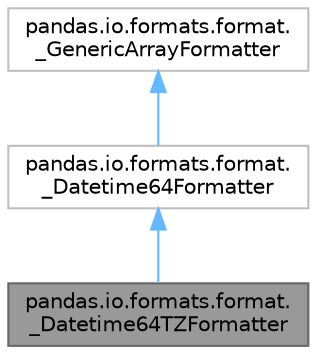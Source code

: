 digraph "pandas.io.formats.format._Datetime64TZFormatter"
{
 // LATEX_PDF_SIZE
  bgcolor="transparent";
  edge [fontname=Helvetica,fontsize=10,labelfontname=Helvetica,labelfontsize=10];
  node [fontname=Helvetica,fontsize=10,shape=box,height=0.2,width=0.4];
  Node1 [id="Node000001",label="pandas.io.formats.format.\l_Datetime64TZFormatter",height=0.2,width=0.4,color="gray40", fillcolor="grey60", style="filled", fontcolor="black",tooltip=" "];
  Node2 -> Node1 [id="edge3_Node000001_Node000002",dir="back",color="steelblue1",style="solid",tooltip=" "];
  Node2 [id="Node000002",label="pandas.io.formats.format.\l_Datetime64Formatter",height=0.2,width=0.4,color="grey75", fillcolor="white", style="filled",URL="$d7/d79/classpandas_1_1io_1_1formats_1_1format_1_1__Datetime64Formatter.html",tooltip=" "];
  Node3 -> Node2 [id="edge4_Node000002_Node000003",dir="back",color="steelblue1",style="solid",tooltip=" "];
  Node3 [id="Node000003",label="pandas.io.formats.format.\l_GenericArrayFormatter",height=0.2,width=0.4,color="grey75", fillcolor="white", style="filled",URL="$db/dd3/classpandas_1_1io_1_1formats_1_1format_1_1__GenericArrayFormatter.html",tooltip=" "];
}

